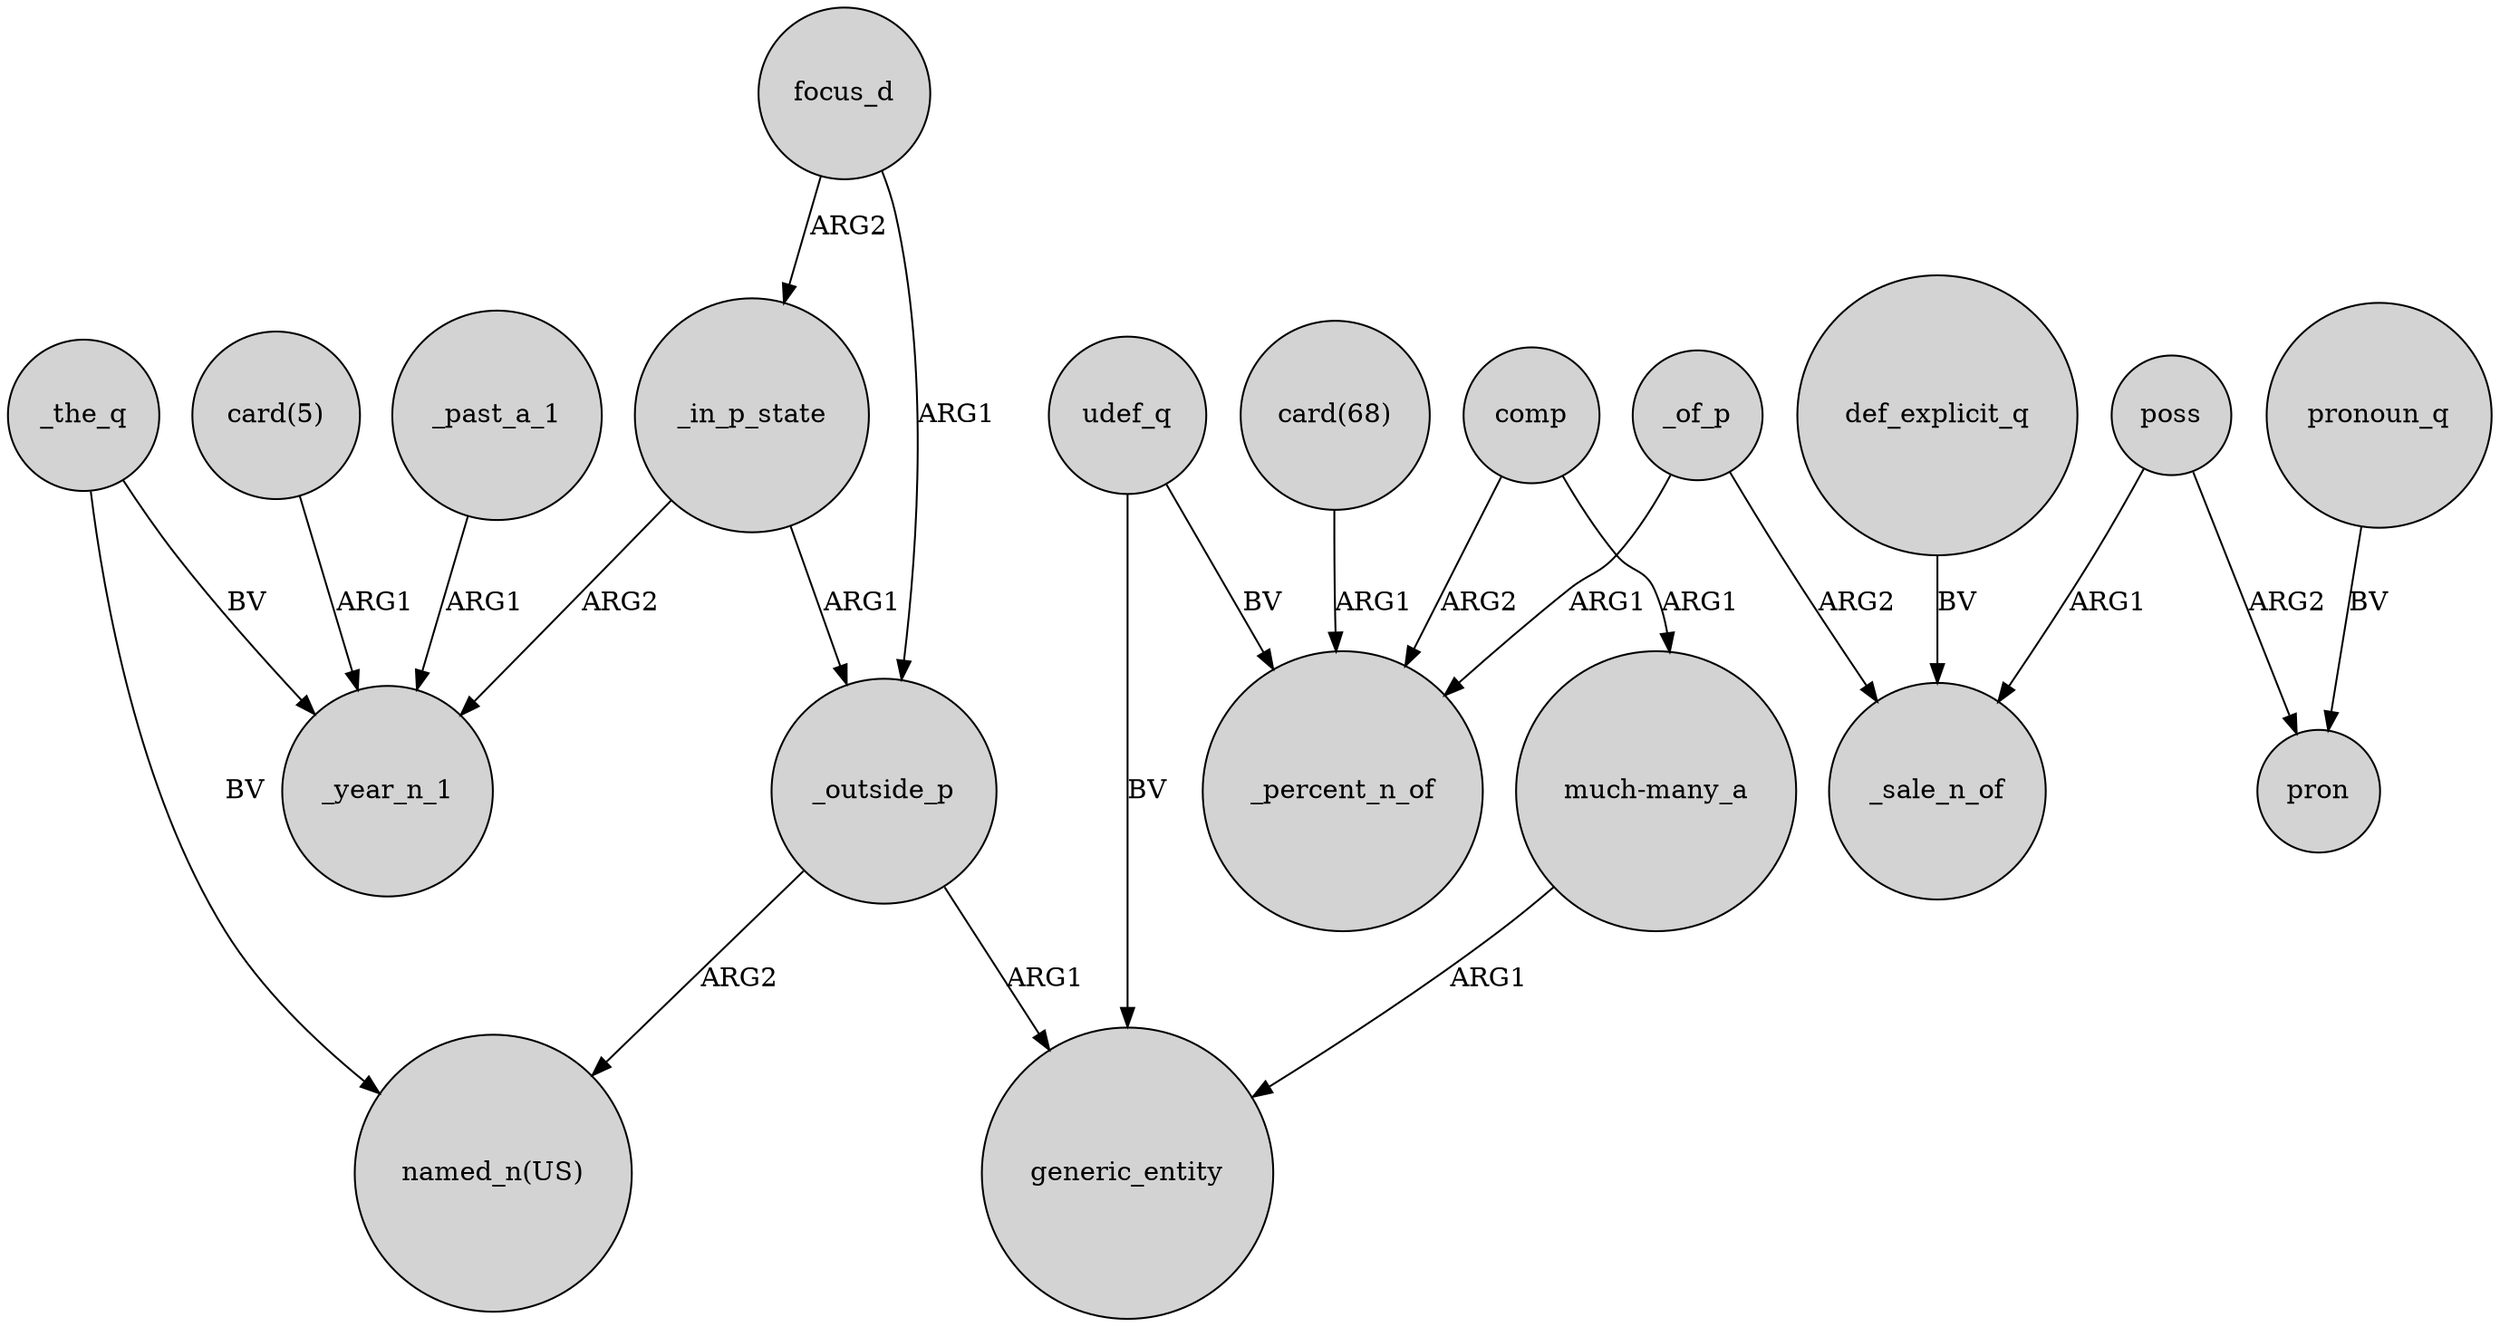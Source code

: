 digraph {
	node [shape=circle style=filled]
	udef_q -> generic_entity [label=BV]
	poss -> pron [label=ARG2]
	"card(5)" -> _year_n_1 [label=ARG1]
	_outside_p -> generic_entity [label=ARG1]
	"much-many_a" -> generic_entity [label=ARG1]
	comp -> _percent_n_of [label=ARG2]
	focus_d -> _in_p_state [label=ARG2]
	_outside_p -> "named_n(US)" [label=ARG2]
	def_explicit_q -> _sale_n_of [label=BV]
	_of_p -> _sale_n_of [label=ARG2]
	_the_q -> "named_n(US)" [label=BV]
	_past_a_1 -> _year_n_1 [label=ARG1]
	_of_p -> _percent_n_of [label=ARG1]
	pronoun_q -> pron [label=BV]
	comp -> "much-many_a" [label=ARG1]
	poss -> _sale_n_of [label=ARG1]
	_the_q -> _year_n_1 [label=BV]
	focus_d -> _outside_p [label=ARG1]
	udef_q -> _percent_n_of [label=BV]
	"card(68)" -> _percent_n_of [label=ARG1]
	_in_p_state -> _outside_p [label=ARG1]
	_in_p_state -> _year_n_1 [label=ARG2]
}
